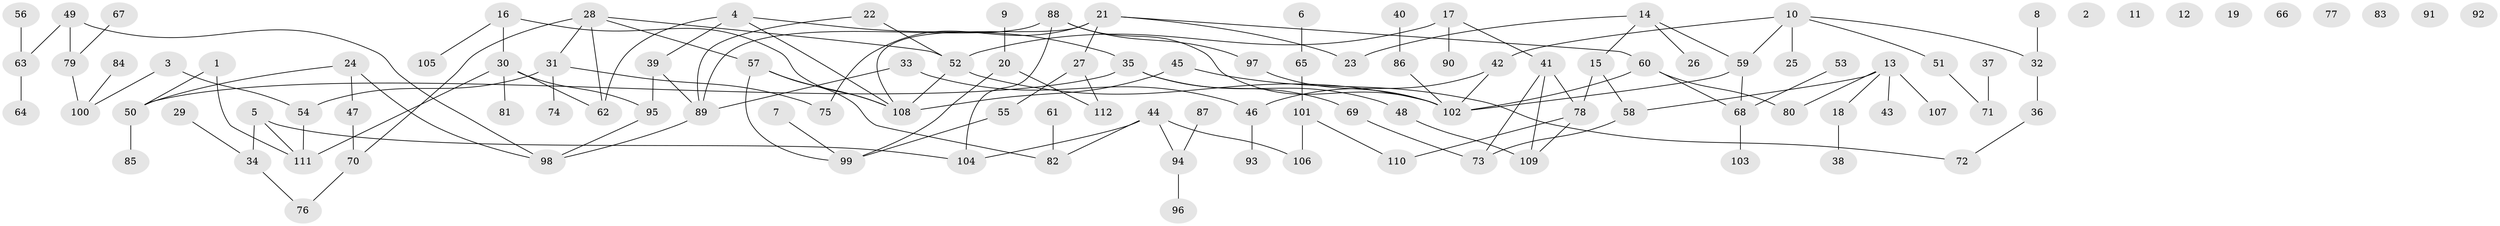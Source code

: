 // coarse degree distribution, {2: 0.2, 0: 0.1125, 6: 0.0375, 4: 0.1, 1: 0.275, 3: 0.1375, 7: 0.05, 5: 0.0875}
// Generated by graph-tools (version 1.1) at 2025/23/03/03/25 07:23:27]
// undirected, 112 vertices, 134 edges
graph export_dot {
graph [start="1"]
  node [color=gray90,style=filled];
  1;
  2;
  3;
  4;
  5;
  6;
  7;
  8;
  9;
  10;
  11;
  12;
  13;
  14;
  15;
  16;
  17;
  18;
  19;
  20;
  21;
  22;
  23;
  24;
  25;
  26;
  27;
  28;
  29;
  30;
  31;
  32;
  33;
  34;
  35;
  36;
  37;
  38;
  39;
  40;
  41;
  42;
  43;
  44;
  45;
  46;
  47;
  48;
  49;
  50;
  51;
  52;
  53;
  54;
  55;
  56;
  57;
  58;
  59;
  60;
  61;
  62;
  63;
  64;
  65;
  66;
  67;
  68;
  69;
  70;
  71;
  72;
  73;
  74;
  75;
  76;
  77;
  78;
  79;
  80;
  81;
  82;
  83;
  84;
  85;
  86;
  87;
  88;
  89;
  90;
  91;
  92;
  93;
  94;
  95;
  96;
  97;
  98;
  99;
  100;
  101;
  102;
  103;
  104;
  105;
  106;
  107;
  108;
  109;
  110;
  111;
  112;
  1 -- 50;
  1 -- 111;
  3 -- 54;
  3 -- 100;
  4 -- 35;
  4 -- 39;
  4 -- 62;
  4 -- 108;
  5 -- 34;
  5 -- 104;
  5 -- 111;
  6 -- 65;
  7 -- 99;
  8 -- 32;
  9 -- 20;
  10 -- 25;
  10 -- 32;
  10 -- 42;
  10 -- 51;
  10 -- 59;
  13 -- 18;
  13 -- 43;
  13 -- 58;
  13 -- 80;
  13 -- 107;
  14 -- 15;
  14 -- 23;
  14 -- 26;
  14 -- 59;
  15 -- 58;
  15 -- 78;
  16 -- 30;
  16 -- 105;
  16 -- 108;
  17 -- 41;
  17 -- 52;
  17 -- 90;
  18 -- 38;
  20 -- 99;
  20 -- 112;
  21 -- 23;
  21 -- 27;
  21 -- 60;
  21 -- 75;
  21 -- 108;
  22 -- 52;
  22 -- 89;
  24 -- 47;
  24 -- 50;
  24 -- 98;
  27 -- 55;
  27 -- 112;
  28 -- 31;
  28 -- 52;
  28 -- 57;
  28 -- 62;
  28 -- 70;
  29 -- 34;
  30 -- 62;
  30 -- 81;
  30 -- 95;
  30 -- 111;
  31 -- 54;
  31 -- 74;
  31 -- 75;
  32 -- 36;
  33 -- 46;
  33 -- 89;
  34 -- 76;
  35 -- 48;
  35 -- 50;
  35 -- 69;
  36 -- 72;
  37 -- 71;
  39 -- 89;
  39 -- 95;
  40 -- 86;
  41 -- 73;
  41 -- 78;
  41 -- 109;
  42 -- 46;
  42 -- 102;
  44 -- 82;
  44 -- 94;
  44 -- 104;
  44 -- 106;
  45 -- 72;
  45 -- 108;
  46 -- 93;
  47 -- 70;
  48 -- 109;
  49 -- 63;
  49 -- 79;
  49 -- 98;
  50 -- 85;
  51 -- 71;
  52 -- 102;
  52 -- 108;
  53 -- 68;
  54 -- 111;
  55 -- 99;
  56 -- 63;
  57 -- 82;
  57 -- 99;
  57 -- 108;
  58 -- 73;
  59 -- 68;
  59 -- 102;
  60 -- 68;
  60 -- 80;
  60 -- 102;
  61 -- 82;
  63 -- 64;
  65 -- 101;
  67 -- 79;
  68 -- 103;
  69 -- 73;
  70 -- 76;
  78 -- 109;
  78 -- 110;
  79 -- 100;
  84 -- 100;
  86 -- 102;
  87 -- 94;
  88 -- 89;
  88 -- 97;
  88 -- 102;
  88 -- 104;
  89 -- 98;
  94 -- 96;
  95 -- 98;
  97 -- 102;
  101 -- 106;
  101 -- 110;
}
